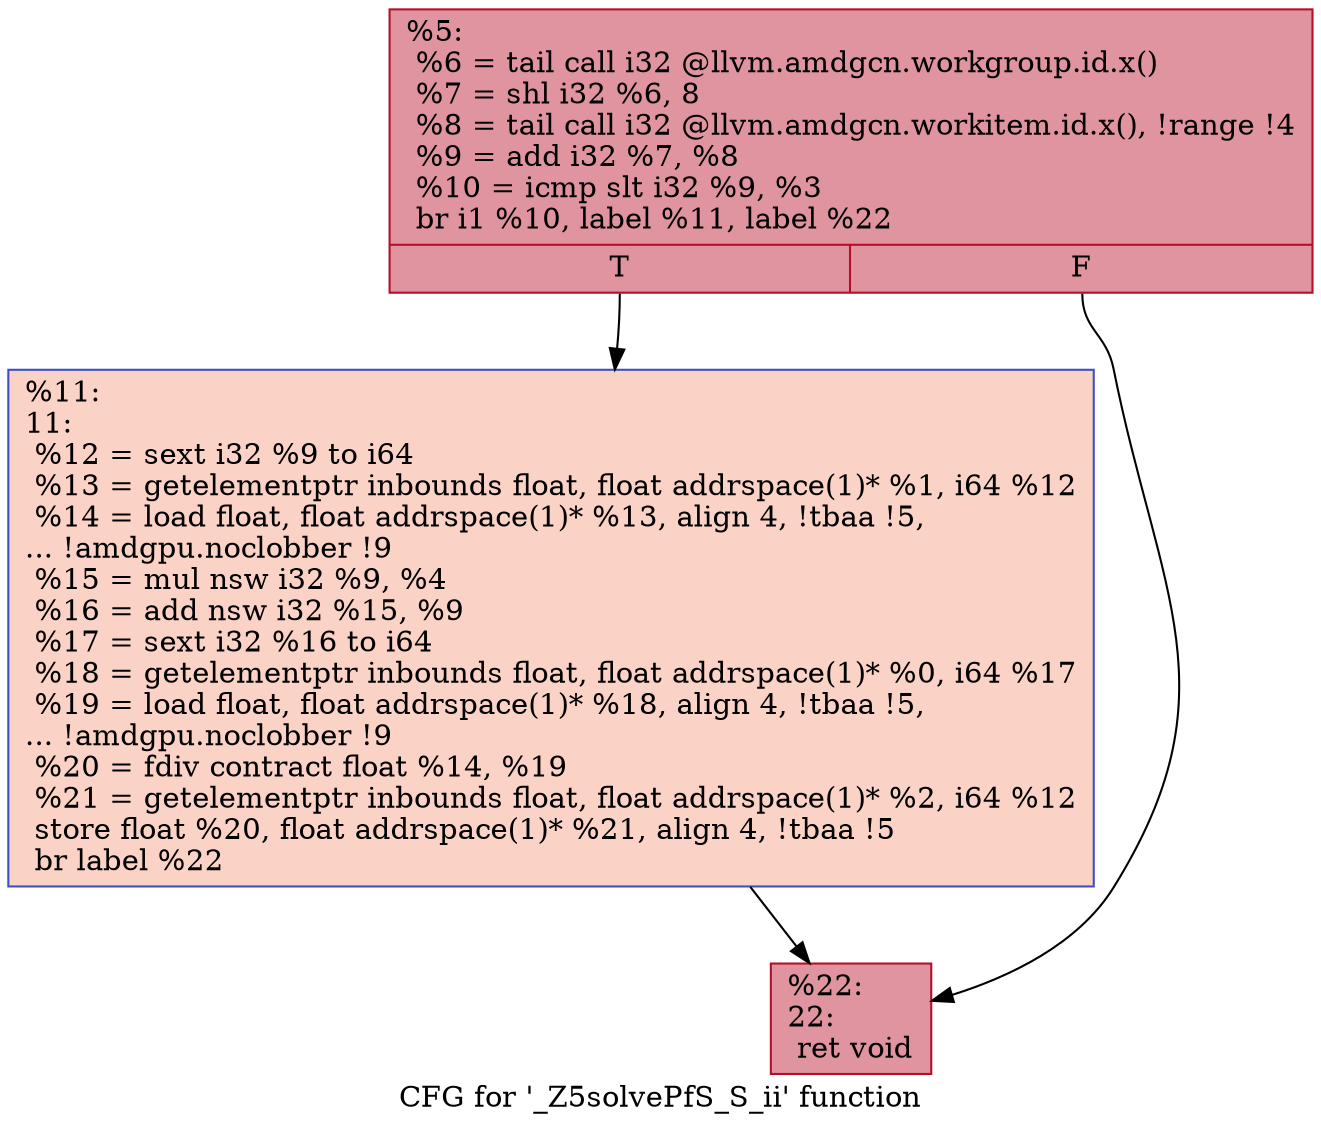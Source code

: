 digraph "CFG for '_Z5solvePfS_S_ii' function" {
	label="CFG for '_Z5solvePfS_S_ii' function";

	Node0x559df80 [shape=record,color="#b70d28ff", style=filled, fillcolor="#b70d2870",label="{%5:\l  %6 = tail call i32 @llvm.amdgcn.workgroup.id.x()\l  %7 = shl i32 %6, 8\l  %8 = tail call i32 @llvm.amdgcn.workitem.id.x(), !range !4\l  %9 = add i32 %7, %8\l  %10 = icmp slt i32 %9, %3\l  br i1 %10, label %11, label %22\l|{<s0>T|<s1>F}}"];
	Node0x559df80:s0 -> Node0x559d1f0;
	Node0x559df80:s1 -> Node0x559f7b0;
	Node0x559d1f0 [shape=record,color="#3d50c3ff", style=filled, fillcolor="#f59c7d70",label="{%11:\l11:                                               \l  %12 = sext i32 %9 to i64\l  %13 = getelementptr inbounds float, float addrspace(1)* %1, i64 %12\l  %14 = load float, float addrspace(1)* %13, align 4, !tbaa !5,\l... !amdgpu.noclobber !9\l  %15 = mul nsw i32 %9, %4\l  %16 = add nsw i32 %15, %9\l  %17 = sext i32 %16 to i64\l  %18 = getelementptr inbounds float, float addrspace(1)* %0, i64 %17\l  %19 = load float, float addrspace(1)* %18, align 4, !tbaa !5,\l... !amdgpu.noclobber !9\l  %20 = fdiv contract float %14, %19\l  %21 = getelementptr inbounds float, float addrspace(1)* %2, i64 %12\l  store float %20, float addrspace(1)* %21, align 4, !tbaa !5\l  br label %22\l}"];
	Node0x559d1f0 -> Node0x559f7b0;
	Node0x559f7b0 [shape=record,color="#b70d28ff", style=filled, fillcolor="#b70d2870",label="{%22:\l22:                                               \l  ret void\l}"];
}
